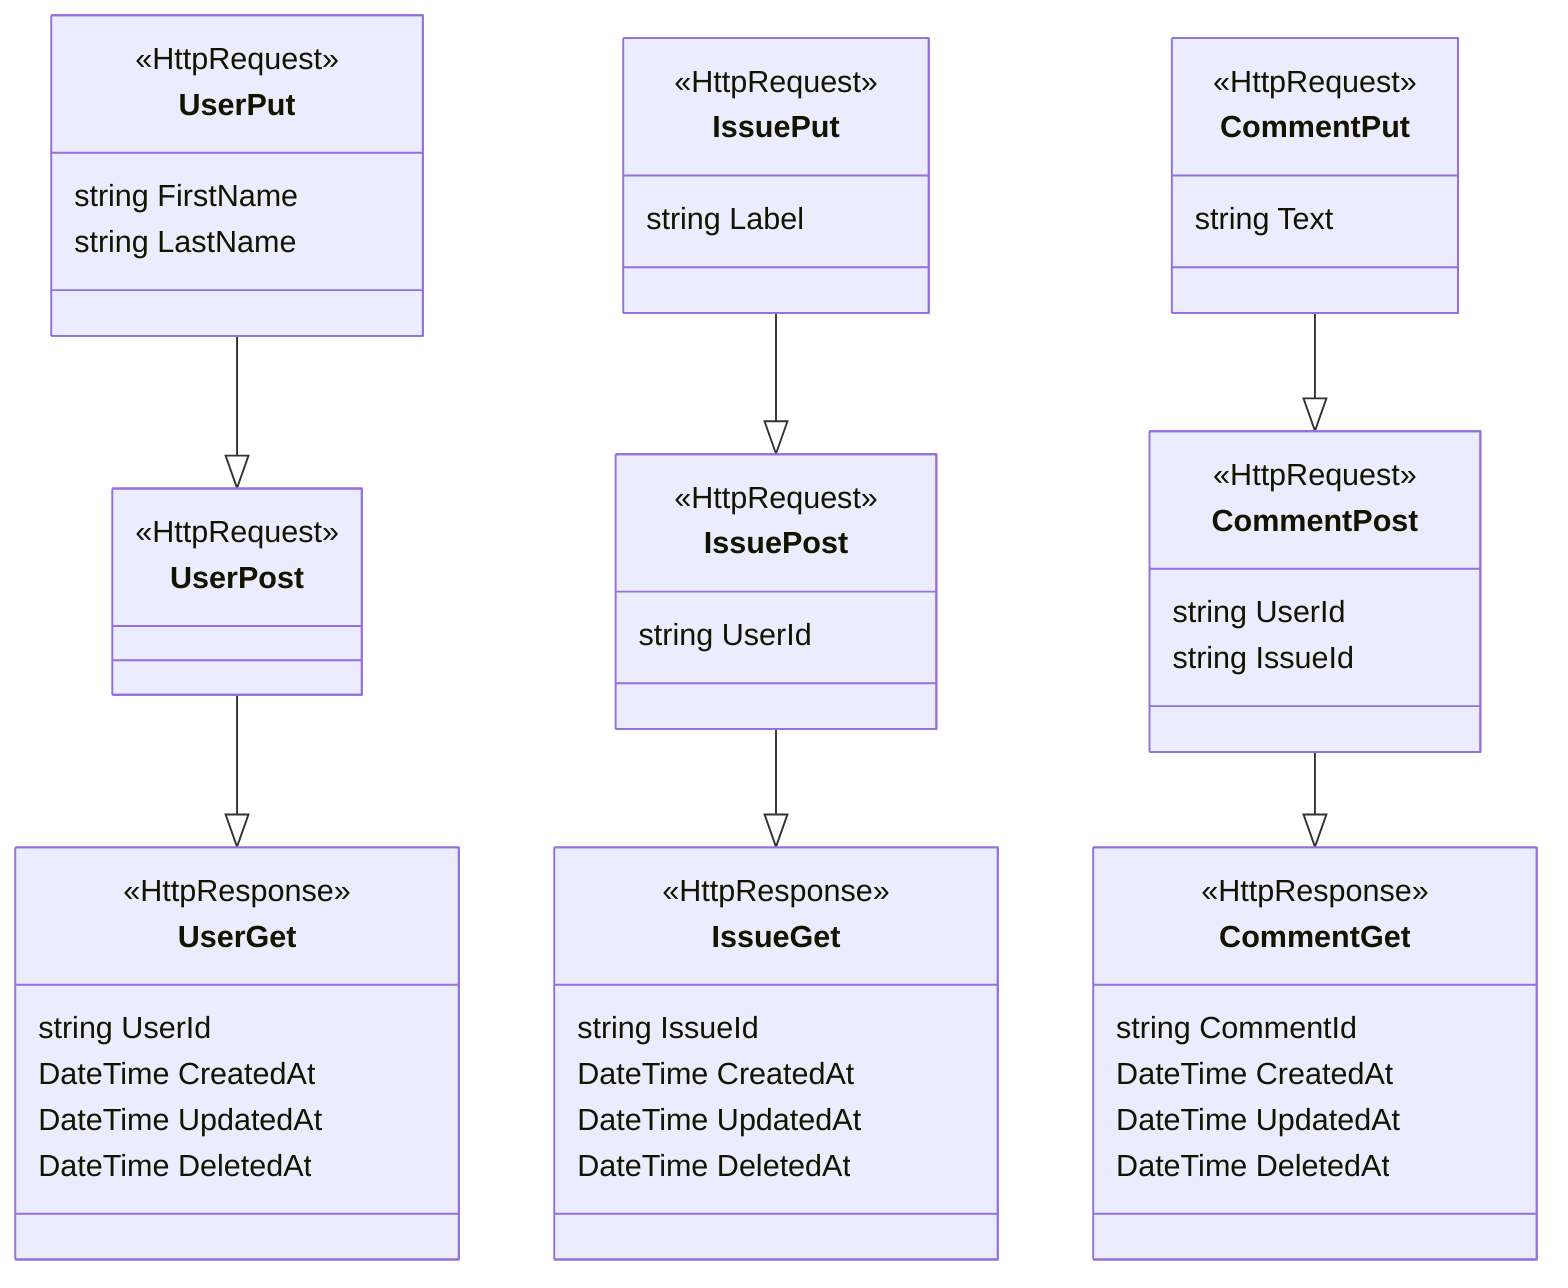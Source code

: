 classDiagram

    direction BT

    class UserGet {
        <<HttpResponse>>
        string UserId
        DateTime CreatedAt
        DateTime UpdatedAt
        DateTime DeletedAt
    }
    class UserPost {
        <<HttpRequest>>
    }
    class UserPut {
        <<HttpRequest>>
        string FirstName
        string LastName
    }

    UserGet <|-- UserPost
    UserPost <|-- UserPut

    class IssueGet {
        <<HttpResponse>>
        string IssueId
        DateTime CreatedAt
        DateTime UpdatedAt
        DateTime DeletedAt
    }
    class IssuePost {
        <<HttpRequest>>
        string UserId
    }
    class IssuePut {
        <<HttpRequest>>
        string Label
    }

    IssueGet <|-- IssuePost
    IssuePost <|-- IssuePut

    class CommentGet {
        <<HttpResponse>>
        string CommentId
        DateTime CreatedAt
        DateTime UpdatedAt
        DateTime DeletedAt
    }
    class CommentPost {
        <<HttpRequest>>
        string UserId
        string IssueId
    }
    class CommentPut {
        <<HttpRequest>>
        string Text
    }

    CommentGet <|-- CommentPost
    CommentPost <|-- CommentPut